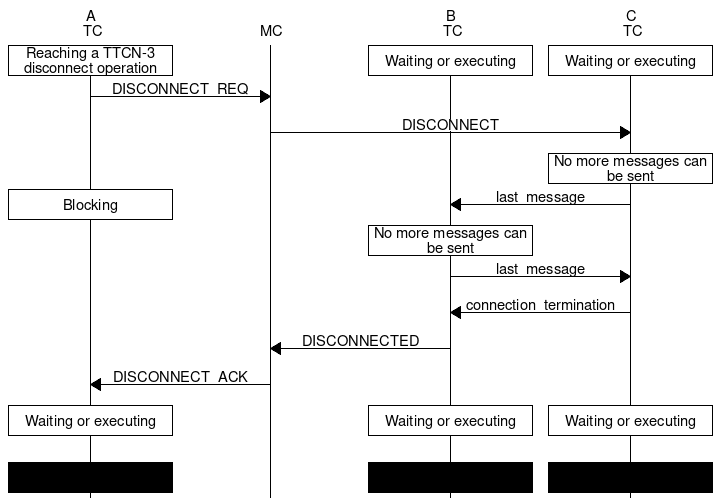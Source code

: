 // Copyright (c) 2000-2020 Ericsson Telecom AB
// All rights reserved. This program and the accompanying materials
// are made available under the terms of the Eclipse Public License v2.0
// which accompanies this distribution, and is available at
// https://www.eclipse.org/org/documents/epl-2.0/EPL-2.0.html
///////////////////////////////////////////////////////////////////////////////
msc {
  hscale="1.2", wordwraparcs=on;
  
  TC1 [label = "A\n TC"], MC, TC2 [label = "B\n TC"], TC3 [label = "C\n TC"];
  
  
  TC1 box TC1 [label = "Reaching a TTCN-3 disconnect operation"],
  TC2 box TC2 [label = "Waiting or executing"],
  TC3 box TC3 [label = "Waiting or executing"];
  TC1 => MC [label = "DISCONNECT_REQ"];
  MC => TC3 [label = "DISCONNECT"];
  TC3 box TC3 [label = "No more messages can be sent"];
  TC1 box TC1 [label = "Blocking"],
  TC3 => TC2 [label = "last_message"];
  TC2 box TC2 [label = "No more messages can be sent"];
  TC2 => TC3 [label = "last_message"];
  TC3 => TC2 [label = "connection_termination"];
  TC2 => MC [label = "DISCONNECTED"];
  MC => TC1 [label = "DISCONNECT_ACK"];
  TC1 box TC1 [label = "Waiting or executing"],
  TC2 box TC2 [label = "Waiting or executing"],
  TC3 box TC3 [label = "Waiting or executing"];
  |||;
  TC1 box TC1 [textbgcolour = "grey"],
  TC2 box TC2 [textbgcolour = "grey"],
  TC3 box TC3 [textbgcolour = "grey"];
}
